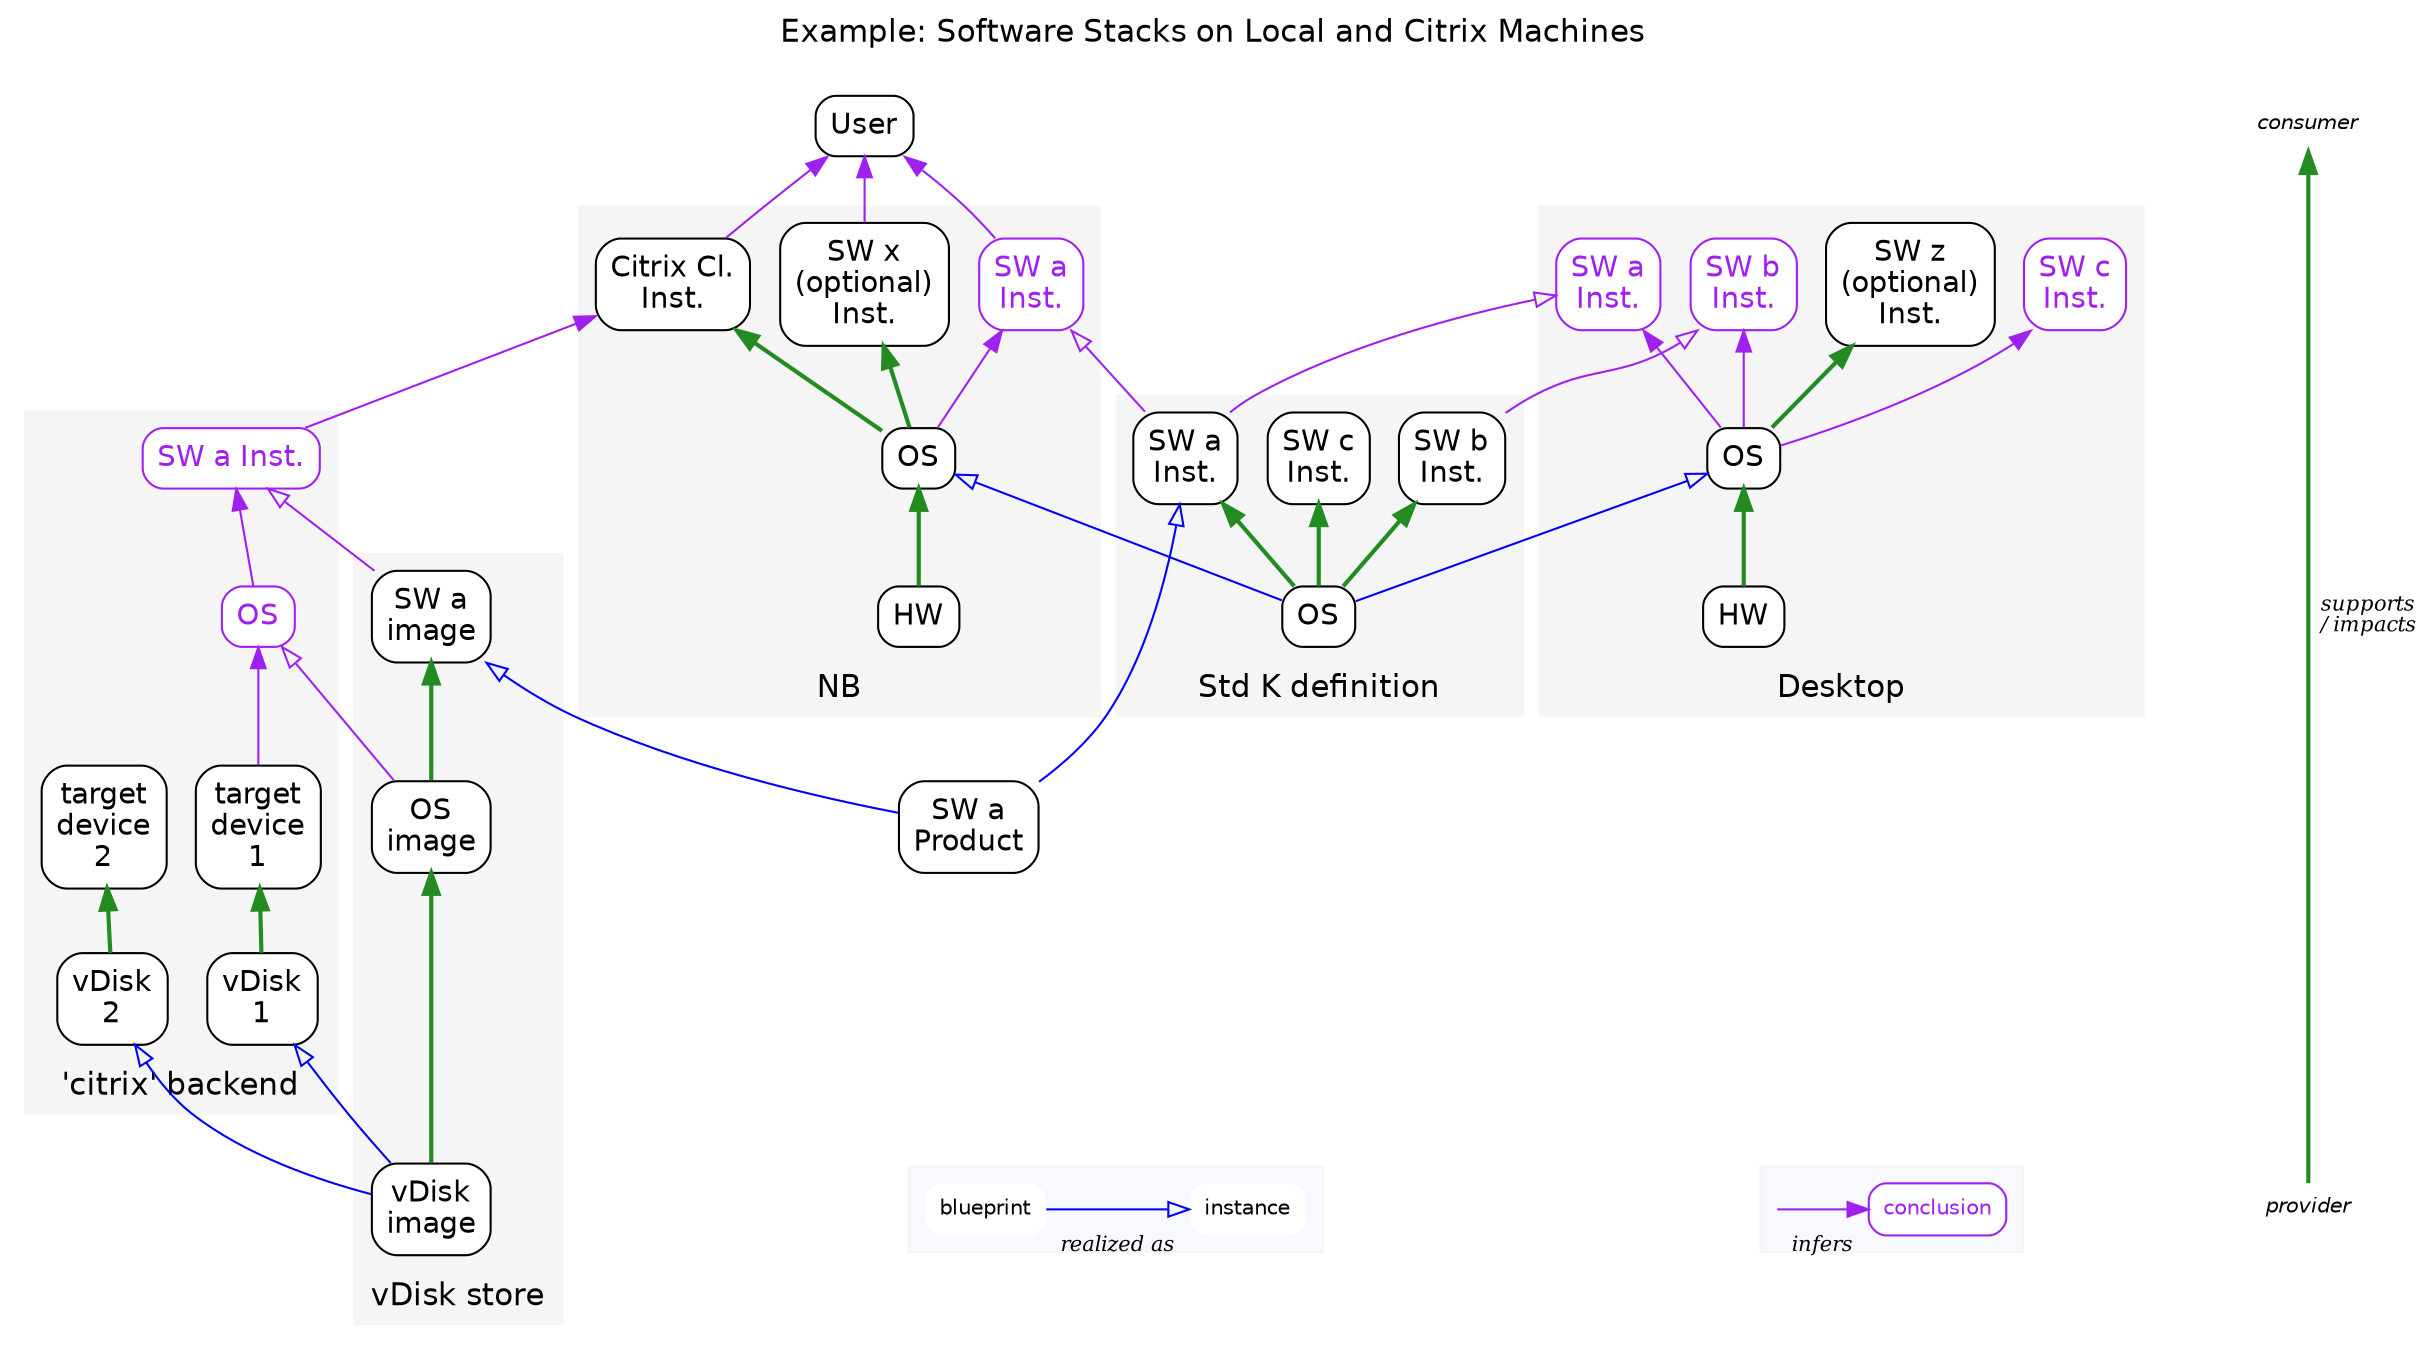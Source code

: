strict digraph {

fontsize=15
label="Example: Software Stacks on Local and Citrix Machines\n "

# # # # # # # # # 
#
# standard style in WOC
# (Wissenswandler Ontology for Causality)
#

labelloc=t	# the diagram's title on top
rankdir =BT	# most 'valuable' things go on top, supporting things (infrastructure) go to the bottom
style=filled	# to be inherited by nodes, so they remain in their fillcolor if part of colored cluster
tooltip=" "	# to avoid the default echo of a graph's id as the tooltip
 newrank=true	# to enable multiple ranking constraints which are evaluated globally (not per cluster)
 
nodesep="0.2"	# condense
ranksep="0.4" 	# condense

graph [
 fontname=Helvetica
 color=whitesmoke
 remincross=true
 splines=true
 shape=none
]

node [
 fontname=Helvetica
 shape=box	# a matter of taste, slightly influenced by UML
 style="filled,rounded" # instances shall appear more soft and friendly (classes with sharp corners)
 fillcolor=white
 id="\N"	# essential for JavaScript traversing SVG
 tooltip=" "	# to avoid the default echo of a node's id as the tooltip

 margin=0.1 	# condense
 width=0  	# condense
 height=0 	# condense
 ]
	
edge [
 color=forestgreen	# represents positive effects (adding value)
 penwidth=2	# width 2 is easier to click on
 fontsize=10	# smaller than the default of 12 in nodes
 id="\T___\H"	# essential for JavaScript traversing SVG
#tooltip="\T -(supports)-> \H" # \T and \H are not substituted in the tooltip attribute !!
] 


# # # # # # # # # 
#
# legend
#
subgraph cluster_legend_svg
{
label=""
style="" # prevent inherited filling
color=white

node [ fontsize=10 shape=note color=white fontcolor=white ]
svg_legend_metamodel [label="MM..." tooltip="click for Metamodel and more legend..." URL="../metamodel/"]

}

#subgraph cluster_legend_times_and_sequences
#{
#label=""
#fillcolor=ghostwhite
#node [ fontsize=10 ]
#future [ style="filled,rounded,dotted" color=""   fontcolor=""   ]# style = redundant with future nodes!!
#present
#past   [ style="filled,rounded,dashed" color=grey fontcolor=grey ]# style = redundant with historical nodes!!
#} # end cluster_legend

#subgraph cluster_spacer
#{
#label=""
#style=invis ## invisible spacer layout hack
#
#node [ fontsize=10 style=invis ]
#spacer
#}

# # # # # # # # # 
#
# standard nodes
#
# regex to produce labels with newline from underscores	:%s/\(.*\)_\(.*\)/\1_\2 [label="\1\\n\2"]

subgraph cluster_vdisk_store { label="vDisk store" 
vDisk_image	[label="vDisk\nimage"]
OS_image	[label="OS\nimage"]
SW_a_image	[label="SW a\nimage"]
}

subgraph cluster_citrix { label="'citrix' backend"
vDisk_1		[label="vDisk\n1"]
vDisk_2		[label="vDisk\n2"]
target_device_1 [label="target\ndevice\n1"]
target_device_2	[label="target\ndevice\n2"]
node [ color=purple fontcolor=purple] # inferred nodes
td1_OS		[label="OS"]
SW_a_Inst_td1	[label="SW a Inst."]
}

subgraph cluster_NB { label="NB"
NB_HW		[label="HW"]
NB_OS		[label="OS"]
SW_x_Inst_NB    [label="SW x\n(optional)\nInst."]
Ctrx_Cl_Inst_NB	[label="Citrix Cl.\nInst."]
node [ color=purple fontcolor=purple] # inferred nodes
SW_a_Inst_NB    [label="SW a\nInst."]
}

subgraph cluster_Std_K { label="Std K definition"
Std_K_Def	[label="OS"]
SW_a_Inst	[label="SW a\nInst."]
SW_b_Inst	[label="SW b\nInst."]
SW_c_Inst	[label="SW c\nInst."]
}

subgraph cluster_DT { label="Desktop"
DT_HW		[label="HW"]
DT_OS		[label="OS"]
SW_z_Inst_DT	[label="SW z\n(optional)\nInst."]
node [ color=purple fontcolor=purple] # inferred nodes
SW_a_Inst_DT	[label="SW a\nInst."]
SW_b_Inst_DT	[label="SW b\nInst."]
SW_c_Inst_DT	[label="SW c\nInst."]
}

SW_a_Prod	[label="SW a\nProduct"]
NB_User		[label="User"]


# # # # # # # # # 
#
# historical nodes
#
{
node [ style="filled,rounded,dashed" color=grey fontcolor=grey ]

}


# # # # # # # # # 
#
# future nodes
#
{
node [ style="filled,rounded,dotted" color="" fontcolor="" ]

}

# # # # # # # # # 
#
# legend
#
subgraph cluster_legend_realization
{
label=""
fillcolor=ghostwhite

node [ fontsize=10 ]
node [ shape=none ]

instance
blueprint

} # end cluster_legend

subgraph cluster_legend_inference
{
label=""
fillcolor=ghostwhite

node [ fontsize=10 ]
node [ color=purple fontcolor=purple]

conclusion
inference_base [shape=point style=invis]

} # end cluster_legend
#
# generic provider->consumer-legend outside clusters for global ranking
#
{
node [ fontsize=10 shape=none ]

provider [label=<<i>provider</i>>]
consumer [label=<<i>consumer</i>>]
provider -> consumer [ label=<<i>&nbsp; supports<br/>&nbsp; / impacts</i>> ]
}


# # # # # # # # # 
#
# standard edges
#

NB_HW->NB_OS->{SW_x_Inst_NB, Ctrx_Cl_Inst_NB}
DT_HW->DT_OS->{SW_z_Inst_DT}

Std_K_Def->{SW_a_Inst, SW_b_Inst, SW_c_Inst}

vDisk_image->OS_image->SW_a_image

vDisk_1->target_device_1
vDisk_2->target_device_2

#
# blueprint edges
#
{
edge [ arrowhead=onormal color=blue penwidth=1 ]

vDisk_image->{vDisk_1, vDisk_2}
Std_K_Def -> {NB_OS, DT_OS}
SW_a_Prod -> {SW_a_Inst, SW_a_image}

blueprint -> instance [ label=<<I><br/>realized as</I>> constraint=false ] ## legend
}

#
# inferred edges
#
{
edge [ color=purple penwidth=1 ]

{Ctrx_Cl_Inst_NB, SW_a_Inst_NB, SW_x_Inst_NB}->NB_User

NB_OS ->   SW_a_Inst_NB
DT_OS -> { SW_a_Inst_DT,SW_b_Inst_DT, SW_c_Inst_DT }
target_device_1->td1_OS->SW_a_Inst_td1->Ctrx_Cl_Inst_NB

inference_base->conclusion [ label=<<I><br/>infers</I>> constraint=false ] ## legend
}

#
# inferred by realization - edges
#
{
edge [ arrowhead=onormal color=purple penwidth=1 ]

SW_a_Inst -> {SW_a_Inst_NB, SW_a_Inst_DT }
SW_b_Inst ->  SW_b_Inst_DT 
SW_a_image->SW_a_Inst_td1
OS_image->td1_OS
}

#
#
# sequential edges 
#
{
edge [ arrowhead=onormalonormal penwidth=1 color="" ]

#past -> present -> future [ constraint=none label=<<I><br/>followed by</I>> ] ## legend
}

#
# hidden edges / layout hacks
#
{
edge [ style=invis ]

}

{ rank=same; consumer; NB_User }
{ rank=same; provider; vDisk_image }

#{ rank=min; past; blueprint; provider }
#{ rank=max; consumer }

} # end graph 
